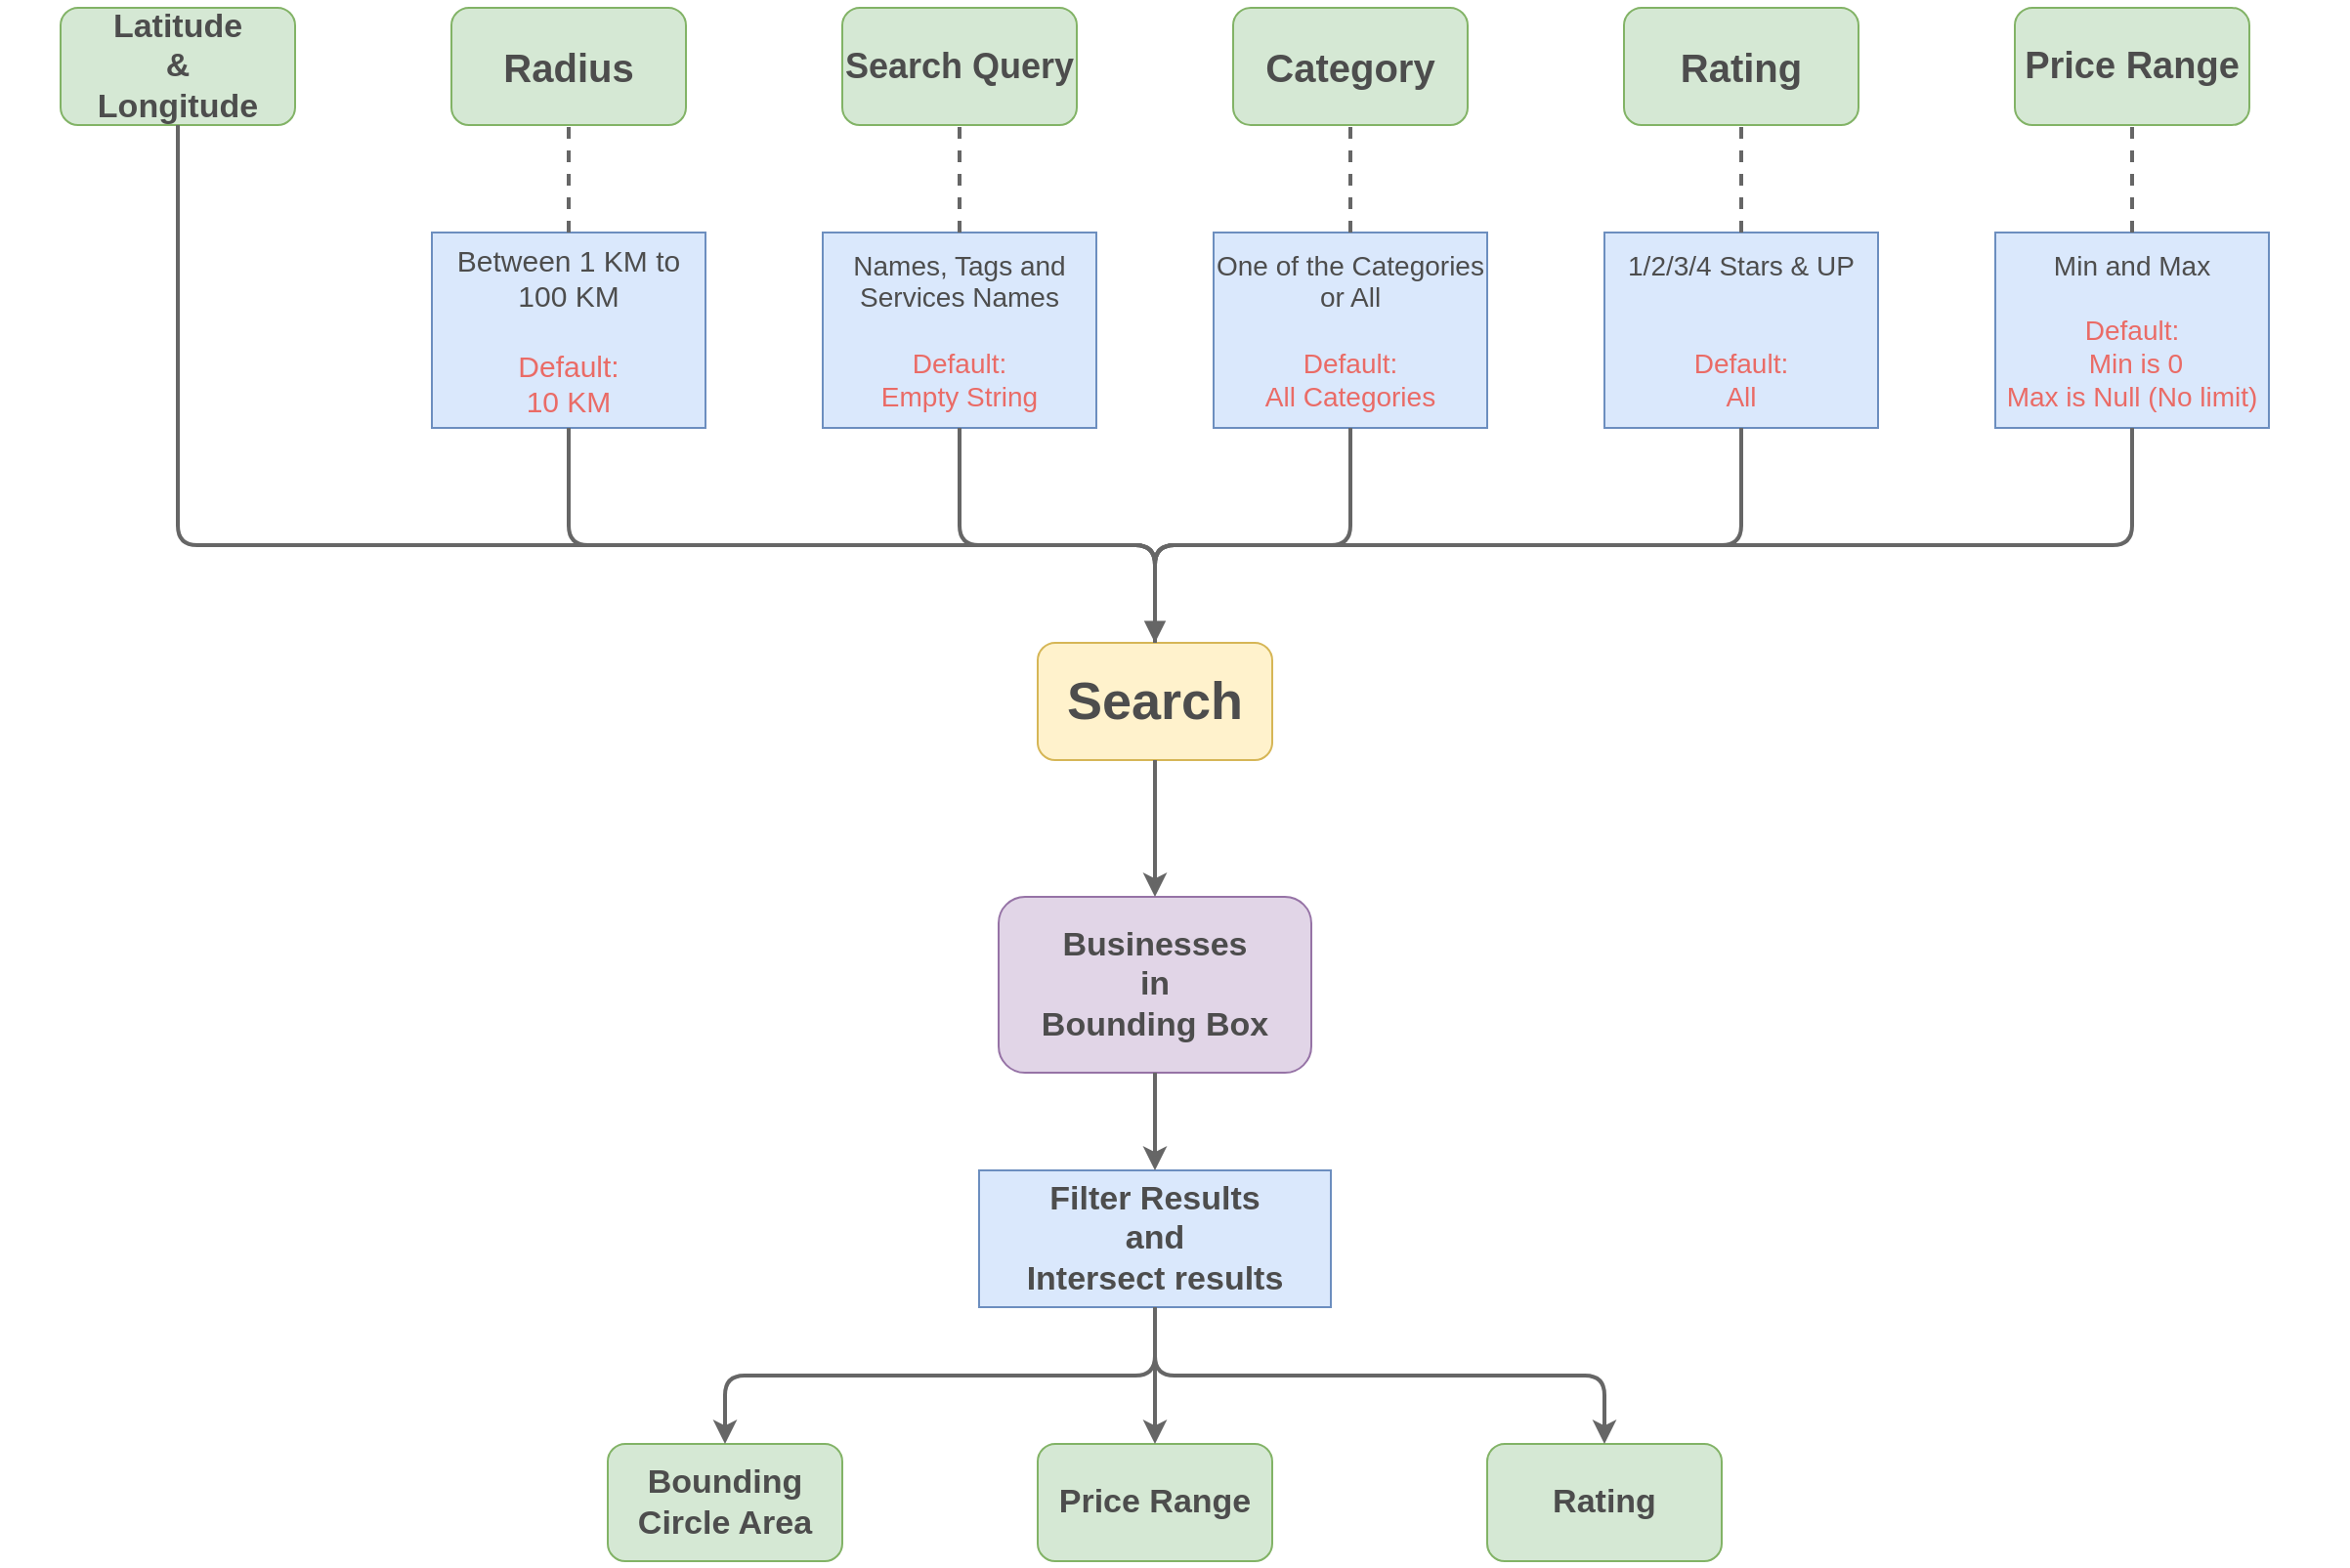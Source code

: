 <mxfile version="12.8.5" type="device"><diagram id="vAHuVkReG6dsbNsxNDyQ" name="Page-1"><mxGraphModel dx="1730" dy="832" grid="1" gridSize="10" guides="1" tooltips="1" connect="1" arrows="1" fold="1" page="1" pageScale="1" pageWidth="600" pageHeight="800" math="0" shadow="0"><root><mxCell id="0"/><mxCell id="1" parent="0"/><mxCell id="S4v9bi8b93JYl09rk8Ey-1" value="" style="rounded=0;whiteSpace=wrap;html=1;strokeColor=#FFFFFF;" vertex="1" parent="1"><mxGeometry width="1200" height="800" as="geometry"/></mxCell><mxCell id="w3oqfjgfgUOOmI7vib6x-3" value="&lt;font style=&quot;font-size: 17px&quot; color=&quot;#4d4d4d&quot;&gt;&lt;b&gt;Latitude&lt;br&gt;&amp;amp;&lt;br&gt;Longitude&lt;/b&gt;&lt;/font&gt;" style="rounded=1;whiteSpace=wrap;html=1;fillColor=#d5e8d4;strokeColor=#82b366;" parent="1" vertex="1"><mxGeometry x="30" y="3" width="120" height="60" as="geometry"/></mxCell><mxCell id="w3oqfjgfgUOOmI7vib6x-4" value="&lt;font style=&quot;font-size: 20px&quot; color=&quot;#4d4d4d&quot;&gt;&lt;b&gt;Radius&lt;/b&gt;&lt;/font&gt;" style="rounded=1;whiteSpace=wrap;html=1;fillColor=#d5e8d4;strokeColor=#82b366;" parent="1" vertex="1"><mxGeometry x="230" y="3" width="120" height="60" as="geometry"/></mxCell><mxCell id="w3oqfjgfgUOOmI7vib6x-5" value="&lt;font style=&quot;font-size: 18px&quot; color=&quot;#4d4d4d&quot;&gt;&lt;b&gt;Search Query&lt;/b&gt;&lt;/font&gt;" style="rounded=1;whiteSpace=wrap;html=1;fillColor=#d5e8d4;strokeColor=#82b366;" parent="1" vertex="1"><mxGeometry x="430" y="3" width="120" height="60" as="geometry"/></mxCell><mxCell id="w3oqfjgfgUOOmI7vib6x-6" value="&lt;font style=&quot;font-size: 20px&quot; color=&quot;#4d4d4d&quot;&gt;&lt;b&gt;Category&lt;/b&gt;&lt;/font&gt;" style="rounded=1;whiteSpace=wrap;html=1;fillColor=#d5e8d4;strokeColor=#82b366;" parent="1" vertex="1"><mxGeometry x="630" y="3" width="120" height="60" as="geometry"/></mxCell><mxCell id="w3oqfjgfgUOOmI7vib6x-7" value="&lt;font style=&quot;font-size: 20px&quot; color=&quot;#4d4d4d&quot;&gt;&lt;b&gt;Rating&lt;/b&gt;&lt;/font&gt;" style="rounded=1;whiteSpace=wrap;html=1;fillColor=#d5e8d4;strokeColor=#82b366;" parent="1" vertex="1"><mxGeometry x="830" y="3" width="120" height="60" as="geometry"/></mxCell><mxCell id="w3oqfjgfgUOOmI7vib6x-8" value="&lt;font style=&quot;font-size: 19px&quot; color=&quot;#4d4d4d&quot;&gt;&lt;b&gt;Price Range&lt;/b&gt;&lt;/font&gt;" style="rounded=1;whiteSpace=wrap;html=1;fillColor=#d5e8d4;strokeColor=#82b366;" parent="1" vertex="1"><mxGeometry x="1030" y="3" width="120" height="60" as="geometry"/></mxCell><mxCell id="w3oqfjgfgUOOmI7vib6x-9" value="&lt;font color=&quot;#4d4d4d&quot; size=&quot;1&quot;&gt;&lt;b style=&quot;font-size: 27px&quot;&gt;Search&lt;/b&gt;&lt;/font&gt;" style="rounded=1;whiteSpace=wrap;html=1;fillColor=#fff2cc;strokeColor=#d6b656;" parent="1" vertex="1"><mxGeometry x="530" y="328" width="120" height="60" as="geometry"/></mxCell><mxCell id="w3oqfjgfgUOOmI7vib6x-19" value="&lt;font style=&quot;font-size: 17px&quot; color=&quot;#4d4d4d&quot;&gt;&lt;b&gt;Businesses&lt;br&gt;in&lt;br&gt;Bounding Box&lt;/b&gt;&lt;/font&gt;" style="rounded=1;whiteSpace=wrap;html=1;fillColor=#e1d5e7;strokeColor=#9673a6;" parent="1" vertex="1"><mxGeometry x="510" y="458" width="160" height="90" as="geometry"/></mxCell><mxCell id="w3oqfjgfgUOOmI7vib6x-44" value="&lt;font style=&quot;font-size: 15px&quot;&gt;&lt;font color=&quot;#4d4d4d&quot; style=&quot;font-size: 15px&quot;&gt;Between 1 KM to 100 KM&lt;br&gt;&lt;br&gt;&lt;/font&gt;&lt;font color=&quot;#ea6b66&quot; style=&quot;font-size: 15px&quot;&gt;Default:&lt;br&gt;10 KM&lt;/font&gt;&lt;/font&gt;" style="rounded=0;whiteSpace=wrap;html=1;fillColor=#dae8fc;strokeColor=#6c8ebf;" parent="1" vertex="1"><mxGeometry x="220" y="118" width="140" height="100" as="geometry"/></mxCell><mxCell id="w3oqfjgfgUOOmI7vib6x-47" value="" style="endArrow=none;dashed=1;html=1;strokeColor=#666666;strokeWidth=2;entryX=0.5;entryY=1;entryDx=0;entryDy=0;exitX=0.5;exitY=0;exitDx=0;exitDy=0;" parent="1" source="w3oqfjgfgUOOmI7vib6x-44" target="w3oqfjgfgUOOmI7vib6x-4" edge="1"><mxGeometry width="50" height="50" relative="1" as="geometry"><mxPoint x="360" y="168" as="sourcePoint"/><mxPoint x="410" y="118" as="targetPoint"/></mxGeometry></mxCell><mxCell id="w3oqfjgfgUOOmI7vib6x-48" value="&lt;font style=&quot;font-size: 14px&quot;&gt;&lt;font color=&quot;#4d4d4d&quot; style=&quot;font-size: 14px&quot;&gt;Names, Tags and Services Names&lt;br&gt;&lt;br&gt;&lt;/font&gt;&lt;font color=&quot;#ea6b66&quot; style=&quot;font-size: 14px&quot;&gt;Default:&lt;br&gt;Empty String&lt;/font&gt;&lt;/font&gt;" style="rounded=0;whiteSpace=wrap;html=1;fillColor=#dae8fc;strokeColor=#6c8ebf;" parent="1" vertex="1"><mxGeometry x="420" y="118" width="140" height="100" as="geometry"/></mxCell><mxCell id="w3oqfjgfgUOOmI7vib6x-52" value="&lt;font&gt;&lt;font color=&quot;#4d4d4d&quot; style=&quot;font-size: 14px&quot;&gt;One of the Categories or All&lt;br&gt;&lt;br&gt;&lt;/font&gt;&lt;font color=&quot;#ea6b66&quot; style=&quot;font-size: 14px&quot;&gt;Default:&lt;br&gt;All Categories&lt;/font&gt;&lt;/font&gt;" style="rounded=0;whiteSpace=wrap;html=1;fillColor=#dae8fc;strokeColor=#6c8ebf;" parent="1" vertex="1"><mxGeometry x="620" y="118" width="140" height="100" as="geometry"/></mxCell><mxCell id="w3oqfjgfgUOOmI7vib6x-53" value="&lt;font style=&quot;font-size: 14px&quot;&gt;&lt;font color=&quot;#4d4d4d&quot; style=&quot;font-size: 14px&quot;&gt;1/2/3/4 Stars &amp;amp; UP&lt;br&gt;&lt;br&gt;&lt;br&gt;&lt;/font&gt;&lt;font color=&quot;#ea6b66&quot; style=&quot;font-size: 14px&quot;&gt;Default:&lt;br&gt;All&lt;/font&gt;&lt;/font&gt;" style="rounded=0;whiteSpace=wrap;html=1;fillColor=#dae8fc;strokeColor=#6c8ebf;" parent="1" vertex="1"><mxGeometry x="820" y="118" width="140" height="100" as="geometry"/></mxCell><mxCell id="w3oqfjgfgUOOmI7vib6x-54" value="&lt;font style=&quot;font-size: 14px&quot;&gt;&lt;font color=&quot;#4d4d4d&quot; style=&quot;font-size: 14px&quot;&gt;Min and Max&lt;br&gt;&lt;br&gt;&lt;/font&gt;&lt;font color=&quot;#ea6b66&quot; style=&quot;font-size: 14px&quot;&gt;Default:&lt;br&gt;&amp;nbsp;Min is 0&lt;br&gt;Max is Null (No limit)&lt;/font&gt;&lt;/font&gt;" style="rounded=0;whiteSpace=wrap;html=1;fillColor=#dae8fc;strokeColor=#6c8ebf;" parent="1" vertex="1"><mxGeometry x="1020" y="118" width="140" height="100" as="geometry"/></mxCell><mxCell id="w3oqfjgfgUOOmI7vib6x-55" value="" style="endArrow=none;dashed=1;html=1;strokeColor=#666666;strokeWidth=2;entryX=0.5;entryY=1;entryDx=0;entryDy=0;exitX=0.5;exitY=0;exitDx=0;exitDy=0;" parent="1" source="w3oqfjgfgUOOmI7vib6x-48" target="w3oqfjgfgUOOmI7vib6x-5" edge="1"><mxGeometry width="50" height="50" relative="1" as="geometry"><mxPoint x="600" y="318" as="sourcePoint"/><mxPoint x="650" y="268" as="targetPoint"/></mxGeometry></mxCell><mxCell id="w3oqfjgfgUOOmI7vib6x-56" value="" style="endArrow=none;dashed=1;html=1;strokeColor=#666666;strokeWidth=2;entryX=0.5;entryY=1;entryDx=0;entryDy=0;" parent="1" source="w3oqfjgfgUOOmI7vib6x-52" target="w3oqfjgfgUOOmI7vib6x-6" edge="1"><mxGeometry width="50" height="50" relative="1" as="geometry"><mxPoint x="600" y="318" as="sourcePoint"/><mxPoint x="650" y="268" as="targetPoint"/></mxGeometry></mxCell><mxCell id="w3oqfjgfgUOOmI7vib6x-57" value="" style="endArrow=none;dashed=1;html=1;strokeColor=#666666;strokeWidth=2;entryX=0.5;entryY=1;entryDx=0;entryDy=0;" parent="1" source="w3oqfjgfgUOOmI7vib6x-53" target="w3oqfjgfgUOOmI7vib6x-7" edge="1"><mxGeometry width="50" height="50" relative="1" as="geometry"><mxPoint x="600" y="318" as="sourcePoint"/><mxPoint x="650" y="268" as="targetPoint"/></mxGeometry></mxCell><mxCell id="w3oqfjgfgUOOmI7vib6x-58" value="" style="endArrow=none;dashed=1;html=1;strokeColor=#666666;strokeWidth=2;entryX=0.5;entryY=1;entryDx=0;entryDy=0;exitX=0.5;exitY=0;exitDx=0;exitDy=0;" parent="1" source="w3oqfjgfgUOOmI7vib6x-54" target="w3oqfjgfgUOOmI7vib6x-8" edge="1"><mxGeometry width="50" height="50" relative="1" as="geometry"><mxPoint x="600" y="318" as="sourcePoint"/><mxPoint x="650" y="268" as="targetPoint"/></mxGeometry></mxCell><mxCell id="w3oqfjgfgUOOmI7vib6x-63" value="" style="endArrow=none;html=1;strokeColor=#666666;strokeWidth=2;entryX=0.5;entryY=1;entryDx=0;entryDy=0;exitX=0.5;exitY=0;exitDx=0;exitDy=0;edgeStyle=orthogonalEdgeStyle;" parent="1" source="w3oqfjgfgUOOmI7vib6x-9" target="w3oqfjgfgUOOmI7vib6x-52" edge="1"><mxGeometry width="50" height="50" relative="1" as="geometry"><mxPoint x="600" y="378" as="sourcePoint"/><mxPoint x="650" y="328" as="targetPoint"/><Array as="points"><mxPoint x="590" y="278"/><mxPoint x="690" y="278"/></Array></mxGeometry></mxCell><mxCell id="w3oqfjgfgUOOmI7vib6x-64" value="" style="endArrow=none;html=1;strokeColor=#666666;strokeWidth=2;entryX=0.5;entryY=1;entryDx=0;entryDy=0;exitX=0.5;exitY=0;exitDx=0;exitDy=0;edgeStyle=orthogonalEdgeStyle;" parent="1" source="w3oqfjgfgUOOmI7vib6x-9" target="w3oqfjgfgUOOmI7vib6x-53" edge="1"><mxGeometry width="50" height="50" relative="1" as="geometry"><mxPoint x="600" y="378" as="sourcePoint"/><mxPoint x="650" y="328" as="targetPoint"/><Array as="points"><mxPoint x="590" y="278"/><mxPoint x="890" y="278"/></Array></mxGeometry></mxCell><mxCell id="w3oqfjgfgUOOmI7vib6x-65" value="" style="endArrow=classic;html=1;strokeColor=#666666;strokeWidth=2;entryX=0.5;entryY=0;entryDx=0;entryDy=0;exitX=0.5;exitY=1;exitDx=0;exitDy=0;" parent="1" source="w3oqfjgfgUOOmI7vib6x-9" target="w3oqfjgfgUOOmI7vib6x-19" edge="1"><mxGeometry width="50" height="50" relative="1" as="geometry"><mxPoint x="590" y="568" as="sourcePoint"/><mxPoint x="780" y="588" as="targetPoint"/></mxGeometry></mxCell><mxCell id="w3oqfjgfgUOOmI7vib6x-66" value="" style="endArrow=none;html=1;strokeColor=#666666;strokeWidth=2;exitX=0.5;exitY=1;exitDx=0;exitDy=0;entryX=0.5;entryY=0;entryDx=0;entryDy=0;edgeStyle=orthogonalEdgeStyle;" parent="1" source="w3oqfjgfgUOOmI7vib6x-3" target="w3oqfjgfgUOOmI7vib6x-9" edge="1"><mxGeometry width="50" height="50" relative="1" as="geometry"><mxPoint x="355" y="368" as="sourcePoint"/><mxPoint x="405" y="318" as="targetPoint"/><Array as="points"><mxPoint x="90" y="278"/><mxPoint x="590" y="278"/></Array></mxGeometry></mxCell><mxCell id="w3oqfjgfgUOOmI7vib6x-67" value="" style="endArrow=none;html=1;strokeColor=#666666;strokeWidth=2;entryX=0.5;entryY=1;entryDx=0;entryDy=0;exitX=0.5;exitY=0;exitDx=0;exitDy=0;edgeStyle=orthogonalEdgeStyle;" parent="1" source="w3oqfjgfgUOOmI7vib6x-9" target="w3oqfjgfgUOOmI7vib6x-44" edge="1"><mxGeometry width="50" height="50" relative="1" as="geometry"><mxPoint x="330" y="408" as="sourcePoint"/><mxPoint x="380" y="358" as="targetPoint"/><Array as="points"><mxPoint x="590" y="278"/><mxPoint x="290" y="278"/></Array></mxGeometry></mxCell><mxCell id="w3oqfjgfgUOOmI7vib6x-68" value="" style="endArrow=none;html=1;strokeColor=#666666;strokeWidth=2;entryX=0.5;entryY=1;entryDx=0;entryDy=0;exitX=0.5;exitY=0;exitDx=0;exitDy=0;edgeStyle=orthogonalEdgeStyle;" parent="1" source="w3oqfjgfgUOOmI7vib6x-9" target="w3oqfjgfgUOOmI7vib6x-48" edge="1"><mxGeometry width="50" height="50" relative="1" as="geometry"><mxPoint x="600" y="378" as="sourcePoint"/><mxPoint x="650" y="328" as="targetPoint"/><Array as="points"><mxPoint x="590" y="278"/><mxPoint x="490" y="278"/></Array></mxGeometry></mxCell><mxCell id="w3oqfjgfgUOOmI7vib6x-69" value="" style="endArrow=none;html=1;strokeColor=#666666;strokeWidth=2;entryX=0.5;entryY=1;entryDx=0;entryDy=0;exitX=0.5;exitY=0;exitDx=0;exitDy=0;edgeStyle=orthogonalEdgeStyle;endFill=0;startArrow=block;startFill=1;" parent="1" source="w3oqfjgfgUOOmI7vib6x-9" target="w3oqfjgfgUOOmI7vib6x-54" edge="1"><mxGeometry width="50" height="50" relative="1" as="geometry"><mxPoint x="840" y="358" as="sourcePoint"/><mxPoint x="890" y="308" as="targetPoint"/><Array as="points"><mxPoint x="590" y="278"/><mxPoint x="1090" y="278"/></Array></mxGeometry></mxCell><mxCell id="w3oqfjgfgUOOmI7vib6x-74" value="&lt;font color=&quot;#4d4d4d&quot;&gt;&lt;span style=&quot;font-size: 17px&quot;&gt;&lt;b&gt;Bounding Circle Area&lt;/b&gt;&lt;/span&gt;&lt;/font&gt;" style="rounded=1;whiteSpace=wrap;html=1;fillColor=#d5e8d4;strokeColor=#82b366;" parent="1" vertex="1"><mxGeometry x="310" y="738" width="120" height="60" as="geometry"/></mxCell><mxCell id="w3oqfjgfgUOOmI7vib6x-75" value="&lt;font color=&quot;#4d4d4d&quot;&gt;&lt;span style=&quot;font-size: 17px&quot;&gt;&lt;b&gt;Price Range&lt;/b&gt;&lt;/span&gt;&lt;/font&gt;" style="rounded=1;whiteSpace=wrap;html=1;fillColor=#d5e8d4;strokeColor=#82b366;" parent="1" vertex="1"><mxGeometry x="530" y="738" width="120" height="60" as="geometry"/></mxCell><mxCell id="w3oqfjgfgUOOmI7vib6x-76" value="&lt;font color=&quot;#4d4d4d&quot;&gt;&lt;span style=&quot;font-size: 17px&quot;&gt;&lt;b&gt;Rating&lt;/b&gt;&lt;/span&gt;&lt;/font&gt;" style="rounded=1;whiteSpace=wrap;html=1;fillColor=#d5e8d4;strokeColor=#82b366;" parent="1" vertex="1"><mxGeometry x="760" y="738" width="120" height="60" as="geometry"/></mxCell><mxCell id="w3oqfjgfgUOOmI7vib6x-77" value="&lt;font color=&quot;#4d4d4d&quot; size=&quot;1&quot;&gt;&lt;b style=&quot;font-size: 17px&quot;&gt;Filter Results&lt;br&gt;and&lt;br&gt;Intersect results&lt;br&gt;&lt;/b&gt;&lt;/font&gt;" style="rounded=0;whiteSpace=wrap;html=1;fillColor=#dae8fc;strokeColor=#6c8ebf;" parent="1" vertex="1"><mxGeometry x="500" y="598" width="180" height="70" as="geometry"/></mxCell><mxCell id="w3oqfjgfgUOOmI7vib6x-78" value="" style="endArrow=classic;html=1;strokeColor=#666666;strokeWidth=2;exitX=0.5;exitY=1;exitDx=0;exitDy=0;" parent="1" source="w3oqfjgfgUOOmI7vib6x-19" target="w3oqfjgfgUOOmI7vib6x-77" edge="1"><mxGeometry width="50" height="50" relative="1" as="geometry"><mxPoint x="550" y="698" as="sourcePoint"/><mxPoint x="600" y="648" as="targetPoint"/></mxGeometry></mxCell><mxCell id="w3oqfjgfgUOOmI7vib6x-80" value="" style="endArrow=classic;html=1;strokeColor=#666666;strokeWidth=2;exitX=0.5;exitY=1;exitDx=0;exitDy=0;entryX=0.5;entryY=0;entryDx=0;entryDy=0;" parent="1" source="w3oqfjgfgUOOmI7vib6x-77" target="w3oqfjgfgUOOmI7vib6x-75" edge="1"><mxGeometry width="50" height="50" relative="1" as="geometry"><mxPoint x="550" y="638" as="sourcePoint"/><mxPoint x="600" y="588" as="targetPoint"/></mxGeometry></mxCell><mxCell id="w3oqfjgfgUOOmI7vib6x-81" value="" style="endArrow=classic;html=1;strokeColor=#666666;strokeWidth=2;exitX=0.5;exitY=1;exitDx=0;exitDy=0;entryX=0.5;entryY=0;entryDx=0;entryDy=0;edgeStyle=orthogonalEdgeStyle;" parent="1" source="w3oqfjgfgUOOmI7vib6x-77" target="w3oqfjgfgUOOmI7vib6x-74" edge="1"><mxGeometry width="50" height="50" relative="1" as="geometry"><mxPoint x="550" y="638" as="sourcePoint"/><mxPoint x="600" y="588" as="targetPoint"/></mxGeometry></mxCell><mxCell id="w3oqfjgfgUOOmI7vib6x-82" value="" style="endArrow=classic;html=1;strokeColor=#666666;strokeWidth=2;exitX=0.5;exitY=1;exitDx=0;exitDy=0;entryX=0.5;entryY=0;entryDx=0;entryDy=0;edgeStyle=orthogonalEdgeStyle;" parent="1" source="w3oqfjgfgUOOmI7vib6x-77" target="w3oqfjgfgUOOmI7vib6x-76" edge="1"><mxGeometry width="50" height="50" relative="1" as="geometry"><mxPoint x="550" y="638" as="sourcePoint"/><mxPoint x="600" y="588" as="targetPoint"/></mxGeometry></mxCell></root></mxGraphModel></diagram></mxfile>